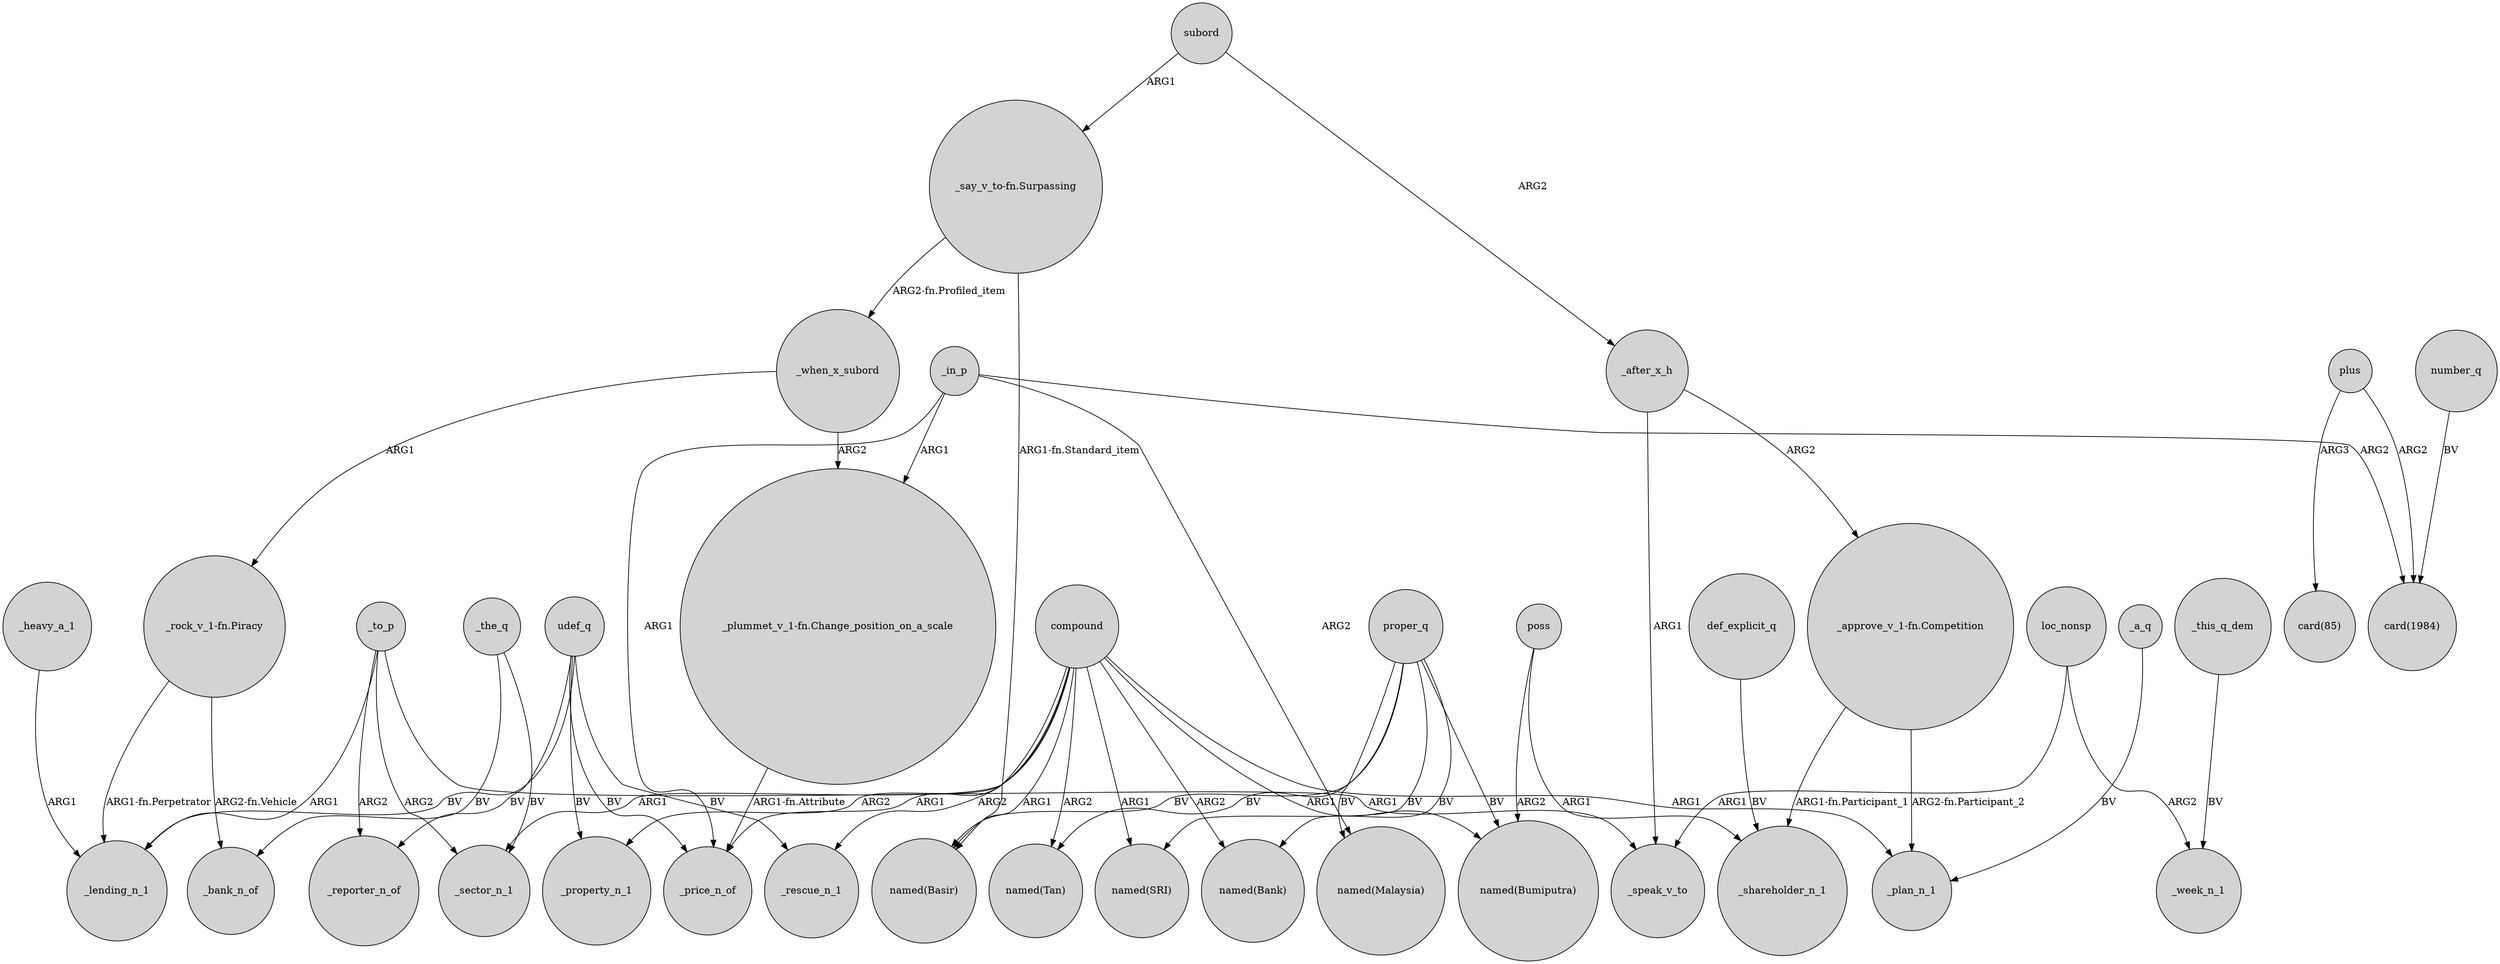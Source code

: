 digraph {
	node [shape=circle style=filled]
	compound -> _rescue_n_1 [label=ARG2]
	compound -> _property_n_1 [label=ARG2]
	_this_q_dem -> _week_n_1 [label=BV]
	_the_q -> _sector_n_1 [label=BV]
	_after_x_h -> "_approve_v_1-fn.Competition" [label=ARG2]
	"_approve_v_1-fn.Competition" -> _shareholder_n_1 [label="ARG1-fn.Participant_1"]
	subord -> "_say_v_to-fn.Surpassing" [label=ARG1]
	_the_q -> _bank_n_of [label=BV]
	_in_p -> "_plummet_v_1-fn.Change_position_on_a_scale" [label=ARG1]
	"_say_v_to-fn.Surpassing" -> "named(Basir)" [label="ARG1-fn.Standard_item"]
	udef_q -> _price_n_of [label=BV]
	udef_q -> _reporter_n_of [label=BV]
	_in_p -> "card(1984)" [label=ARG2]
	proper_q -> "named(Basir)" [label=BV]
	_to_p -> _speak_v_to [label=ARG1]
	loc_nonsp -> _speak_v_to [label=ARG1]
	compound -> "named(SRI)" [label=ARG1]
	loc_nonsp -> _week_n_1 [label=ARG2]
	_in_p -> "named(Malaysia)" [label=ARG2]
	"_rock_v_1-fn.Piracy" -> _lending_n_1 [label="ARG1-fn.Perpetrator"]
	_heavy_a_1 -> _lending_n_1 [label=ARG1]
	"_rock_v_1-fn.Piracy" -> _bank_n_of [label="ARG2-fn.Vehicle"]
	proper_q -> "named(Malaysia)" [label=BV]
	def_explicit_q -> _shareholder_n_1 [label=BV]
	"_approve_v_1-fn.Competition" -> _plan_n_1 [label="ARG2-fn.Participant_2"]
	_to_p -> _lending_n_1 [label=ARG1]
	_when_x_subord -> "_plummet_v_1-fn.Change_position_on_a_scale" [label=ARG2]
	compound -> "named(Basir)" [label=ARG1]
	"_say_v_to-fn.Surpassing" -> _when_x_subord [label="ARG2-fn.Profiled_item"]
	udef_q -> _property_n_1 [label=BV]
	poss -> _shareholder_n_1 [label=ARG1]
	_a_q -> _plan_n_1 [label=BV]
	proper_q -> "named(SRI)" [label=BV]
	_when_x_subord -> "_rock_v_1-fn.Piracy" [label=ARG1]
	proper_q -> "named(Bumiputra)" [label=BV]
	udef_q -> _rescue_n_1 [label=BV]
	_to_p -> _reporter_n_of [label=ARG2]
	compound -> "named(Bank)" [label=ARG2]
	udef_q -> _lending_n_1 [label=BV]
	compound -> "named(Tan)" [label=ARG2]
	compound -> _sector_n_1 [label=ARG1]
	compound -> _plan_n_1 [label=ARG1]
	plus -> "card(1984)" [label=ARG2]
	_after_x_h -> _speak_v_to [label=ARG1]
	number_q -> "card(1984)" [label=BV]
	subord -> _after_x_h [label=ARG2]
	_in_p -> _price_n_of [label=ARG1]
	compound -> _price_n_of [label=ARG1]
	"_plummet_v_1-fn.Change_position_on_a_scale" -> _price_n_of [label="ARG1-fn.Attribute"]
	proper_q -> "named(Tan)" [label=BV]
	plus -> "card(85)" [label=ARG3]
	_to_p -> _sector_n_1 [label=ARG2]
	compound -> "named(Bumiputra)" [label=ARG1]
	poss -> "named(Bumiputra)" [label=ARG2]
	proper_q -> "named(Bank)" [label=BV]
}
